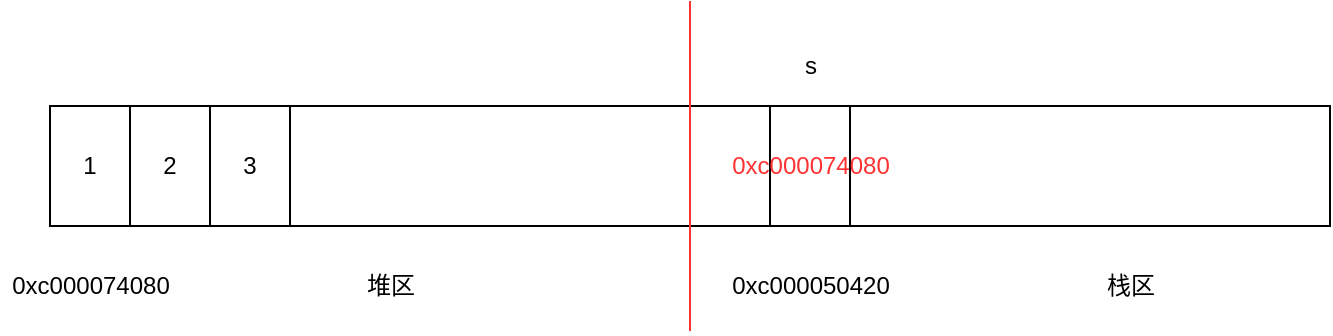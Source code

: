 <mxfile>
    <diagram id="739L4pvHDYEgPnivm82w" name="第 1 页">
        <mxGraphModel dx="1210" dy="771" grid="1" gridSize="10" guides="1" tooltips="1" connect="1" arrows="1" fold="1" page="1" pageScale="1" pageWidth="827" pageHeight="1169" math="0" shadow="0">
            <root>
                <mxCell id="0"/>
                <mxCell id="1" parent="0"/>
                <mxCell id="2" value="1" style="rounded=0;whiteSpace=wrap;html=1;" vertex="1" parent="1">
                    <mxGeometry x="80" y="160" width="40" height="60" as="geometry"/>
                </mxCell>
                <mxCell id="3" value="2" style="rounded=0;whiteSpace=wrap;html=1;" vertex="1" parent="1">
                    <mxGeometry x="120" y="160" width="40" height="60" as="geometry"/>
                </mxCell>
                <mxCell id="4" value="3" style="rounded=0;whiteSpace=wrap;html=1;" vertex="1" parent="1">
                    <mxGeometry x="160" y="160" width="40" height="60" as="geometry"/>
                </mxCell>
                <mxCell id="5" value="" style="rounded=0;whiteSpace=wrap;html=1;" vertex="1" parent="1">
                    <mxGeometry x="200" y="160" width="240" height="60" as="geometry"/>
                </mxCell>
                <mxCell id="6" value="" style="rounded=0;whiteSpace=wrap;html=1;" vertex="1" parent="1">
                    <mxGeometry x="440" y="160" width="40" height="60" as="geometry"/>
                </mxCell>
                <mxCell id="7" value="堆区" style="text;html=1;resizable=0;autosize=1;align=center;verticalAlign=middle;points=[];fillColor=none;strokeColor=none;rounded=0;" vertex="1" parent="1">
                    <mxGeometry x="230" y="240" width="40" height="20" as="geometry"/>
                </mxCell>
                <mxCell id="8" value="0xc000074080" style="text;html=1;resizable=0;autosize=1;align=center;verticalAlign=middle;points=[];fillColor=none;strokeColor=none;rounded=0;" vertex="1" parent="1">
                    <mxGeometry x="55" y="240" width="90" height="20" as="geometry"/>
                </mxCell>
                <mxCell id="9" value="" style="endArrow=none;html=1;fillColor=#FF3333;strokeColor=#FF3333;" edge="1" parent="1">
                    <mxGeometry width="50" height="50" relative="1" as="geometry">
                        <mxPoint x="400" y="272.5" as="sourcePoint"/>
                        <mxPoint x="400" y="107.5" as="targetPoint"/>
                    </mxGeometry>
                </mxCell>
                <mxCell id="10" value="" style="rounded=0;whiteSpace=wrap;html=1;" vertex="1" parent="1">
                    <mxGeometry x="480" y="160" width="240" height="60" as="geometry"/>
                </mxCell>
                <mxCell id="11" value="栈区" style="text;html=1;resizable=0;autosize=1;align=center;verticalAlign=middle;points=[];fillColor=none;strokeColor=none;rounded=0;" vertex="1" parent="1">
                    <mxGeometry x="600" y="240" width="40" height="20" as="geometry"/>
                </mxCell>
                <mxCell id="12" value="&lt;font color=&quot;#ff3333&quot;&gt;0xc000074080&lt;/font&gt;" style="text;html=1;resizable=0;autosize=1;align=center;verticalAlign=middle;points=[];fillColor=none;strokeColor=none;rounded=0;" vertex="1" parent="1">
                    <mxGeometry x="415" y="180" width="90" height="20" as="geometry"/>
                </mxCell>
                <mxCell id="13" value="0xc000050420" style="text;html=1;resizable=0;autosize=1;align=center;verticalAlign=middle;points=[];fillColor=none;strokeColor=none;rounded=0;" vertex="1" parent="1">
                    <mxGeometry x="415" y="240" width="90" height="20" as="geometry"/>
                </mxCell>
                <mxCell id="14" value="s" style="text;html=1;resizable=0;autosize=1;align=center;verticalAlign=middle;points=[];fillColor=none;strokeColor=none;rounded=0;" vertex="1" parent="1">
                    <mxGeometry x="450" y="130" width="20" height="20" as="geometry"/>
                </mxCell>
            </root>
        </mxGraphModel>
    </diagram>
</mxfile>